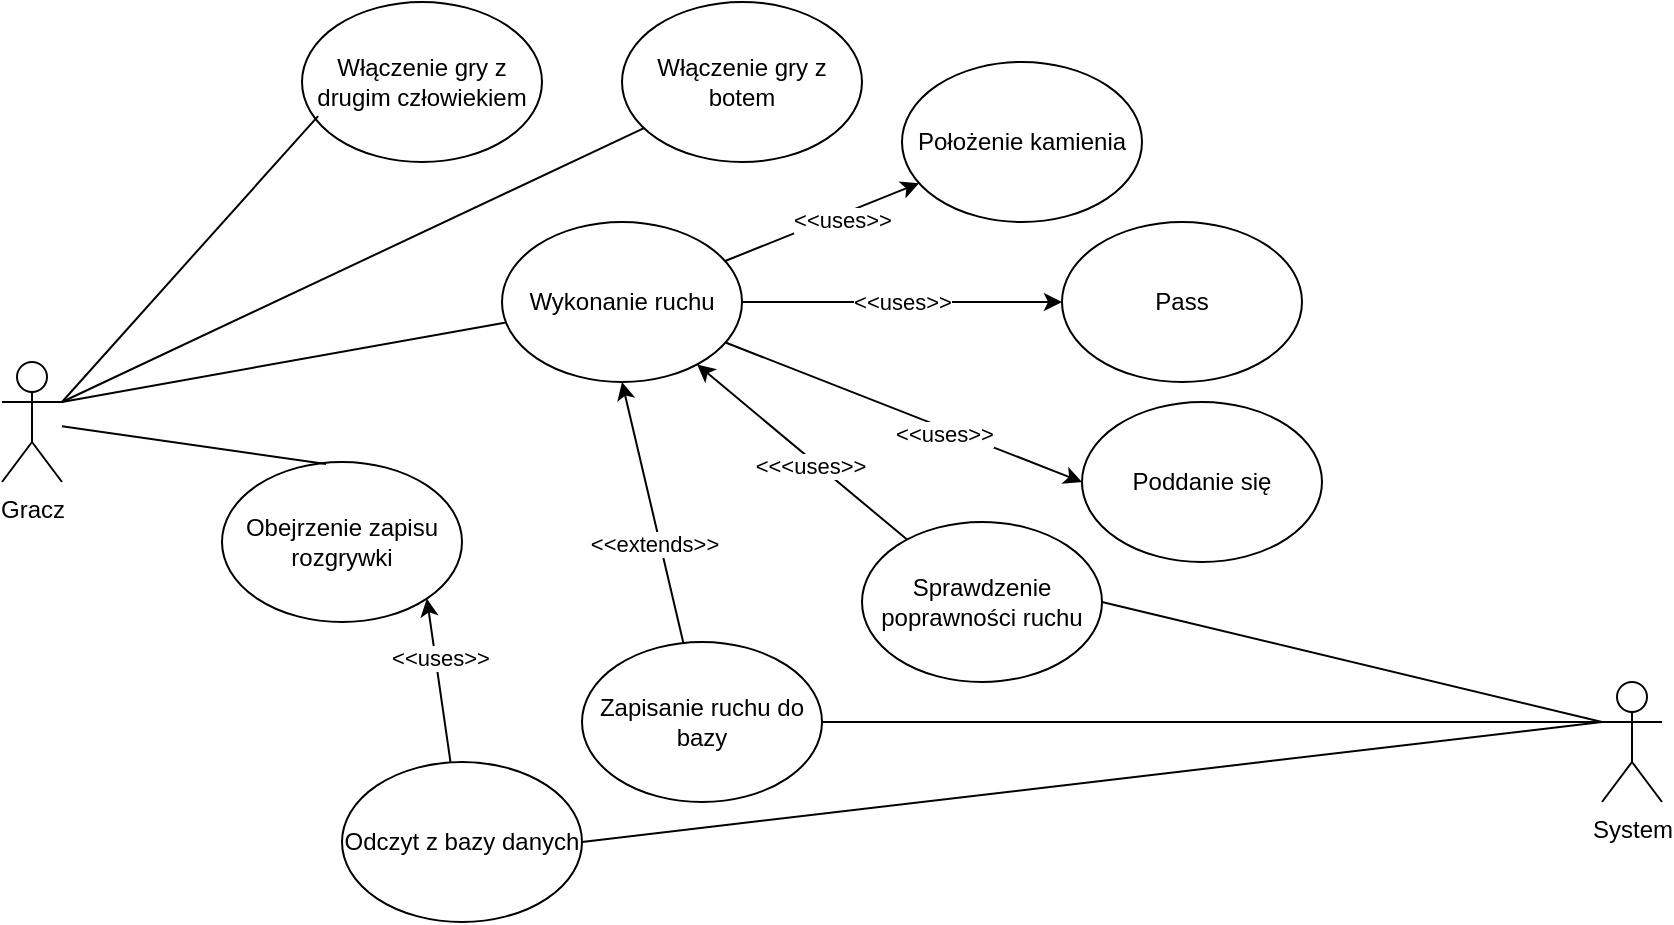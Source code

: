 <mxfile version="22.1.21" type="device">
  <diagram name="Strona-1" id="fWrfIdMhgX7kIjCxamw9">
    <mxGraphModel dx="1834" dy="746" grid="1" gridSize="10" guides="1" tooltips="1" connect="1" arrows="1" fold="1" page="0" pageScale="1" pageWidth="827" pageHeight="1169" math="0" shadow="0">
      <root>
        <mxCell id="0" />
        <mxCell id="1" parent="0" />
        <mxCell id="ZdInSMutTwXzW5y5Lh47-1" value="Gracz" style="shape=umlActor;verticalLabelPosition=bottom;verticalAlign=top;html=1;outlineConnect=0;" vertex="1" parent="1">
          <mxGeometry x="-60" y="250" width="30" height="60" as="geometry" />
        </mxCell>
        <mxCell id="ZdInSMutTwXzW5y5Lh47-3" value="Włączenie gry z drugim człowiekiem" style="ellipse;whiteSpace=wrap;html=1;" vertex="1" parent="1">
          <mxGeometry x="90" y="70" width="120" height="80" as="geometry" />
        </mxCell>
        <mxCell id="ZdInSMutTwXzW5y5Lh47-4" value="" style="endArrow=none;html=1;rounded=0;exitX=1;exitY=0.333;exitDx=0;exitDy=0;exitPerimeter=0;entryX=0.067;entryY=0.713;entryDx=0;entryDy=0;entryPerimeter=0;" edge="1" parent="1" source="ZdInSMutTwXzW5y5Lh47-1" target="ZdInSMutTwXzW5y5Lh47-3">
          <mxGeometry width="50" height="50" relative="1" as="geometry">
            <mxPoint x="390" y="410" as="sourcePoint" />
            <mxPoint x="440" y="360" as="targetPoint" />
          </mxGeometry>
        </mxCell>
        <mxCell id="ZdInSMutTwXzW5y5Lh47-7" style="rounded=0;orthogonalLoop=1;jettySize=auto;html=1;endArrow=none;endFill=0;" edge="1" parent="1" source="ZdInSMutTwXzW5y5Lh47-6">
          <mxGeometry relative="1" as="geometry">
            <mxPoint x="-30" y="270" as="targetPoint" />
          </mxGeometry>
        </mxCell>
        <mxCell id="ZdInSMutTwXzW5y5Lh47-6" value="Włączenie gry z botem" style="ellipse;whiteSpace=wrap;html=1;" vertex="1" parent="1">
          <mxGeometry x="250" y="70" width="120" height="80" as="geometry" />
        </mxCell>
        <mxCell id="ZdInSMutTwXzW5y5Lh47-17" style="rounded=0;orthogonalLoop=1;jettySize=auto;html=1;" edge="1" parent="1" source="ZdInSMutTwXzW5y5Lh47-8" target="ZdInSMutTwXzW5y5Lh47-16">
          <mxGeometry relative="1" as="geometry" />
        </mxCell>
        <mxCell id="ZdInSMutTwXzW5y5Lh47-18" value="&amp;lt;&amp;lt;uses&amp;gt;&amp;gt;" style="edgeLabel;html=1;align=center;verticalAlign=middle;resizable=0;points=[];" vertex="1" connectable="0" parent="ZdInSMutTwXzW5y5Lh47-17">
          <mxGeometry x="0.181" y="-2" relative="1" as="geometry">
            <mxPoint as="offset" />
          </mxGeometry>
        </mxCell>
        <mxCell id="ZdInSMutTwXzW5y5Lh47-20" style="rounded=0;orthogonalLoop=1;jettySize=auto;html=1;entryX=0;entryY=0.5;entryDx=0;entryDy=0;endArrow=classic;endFill=1;" edge="1" parent="1" source="ZdInSMutTwXzW5y5Lh47-8" target="ZdInSMutTwXzW5y5Lh47-19">
          <mxGeometry relative="1" as="geometry" />
        </mxCell>
        <mxCell id="ZdInSMutTwXzW5y5Lh47-21" value="&amp;lt;&amp;lt;uses&amp;gt;&amp;gt;" style="edgeLabel;html=1;align=center;verticalAlign=middle;resizable=0;points=[];" vertex="1" connectable="0" parent="ZdInSMutTwXzW5y5Lh47-20">
          <mxGeometry x="0.235" y="-3" relative="1" as="geometry">
            <mxPoint as="offset" />
          </mxGeometry>
        </mxCell>
        <mxCell id="ZdInSMutTwXzW5y5Lh47-23" style="rounded=0;orthogonalLoop=1;jettySize=auto;html=1;endArrow=none;endFill=0;startArrow=classic;startFill=1;" edge="1" parent="1" source="ZdInSMutTwXzW5y5Lh47-8" target="ZdInSMutTwXzW5y5Lh47-22">
          <mxGeometry relative="1" as="geometry" />
        </mxCell>
        <mxCell id="ZdInSMutTwXzW5y5Lh47-24" value="&amp;lt;&amp;lt;&amp;lt;uses&amp;gt;&amp;gt;" style="edgeLabel;html=1;align=center;verticalAlign=middle;resizable=0;points=[];" vertex="1" connectable="0" parent="ZdInSMutTwXzW5y5Lh47-23">
          <mxGeometry x="0.109" y="-3" relative="1" as="geometry">
            <mxPoint as="offset" />
          </mxGeometry>
        </mxCell>
        <mxCell id="ZdInSMutTwXzW5y5Lh47-8" value="Wykonanie ruchu" style="ellipse;whiteSpace=wrap;html=1;" vertex="1" parent="1">
          <mxGeometry x="190" y="180" width="120" height="80" as="geometry" />
        </mxCell>
        <mxCell id="ZdInSMutTwXzW5y5Lh47-9" style="rounded=0;orthogonalLoop=1;jettySize=auto;html=1;entryX=1;entryY=0.333;entryDx=0;entryDy=0;entryPerimeter=0;endArrow=none;endFill=0;" edge="1" parent="1" source="ZdInSMutTwXzW5y5Lh47-8" target="ZdInSMutTwXzW5y5Lh47-1">
          <mxGeometry relative="1" as="geometry" />
        </mxCell>
        <mxCell id="ZdInSMutTwXzW5y5Lh47-10" value="Pass" style="ellipse;whiteSpace=wrap;html=1;" vertex="1" parent="1">
          <mxGeometry x="470" y="180" width="120" height="80" as="geometry" />
        </mxCell>
        <mxCell id="ZdInSMutTwXzW5y5Lh47-12" value="" style="endArrow=classic;html=1;rounded=0;exitX=1;exitY=0.5;exitDx=0;exitDy=0;" edge="1" parent="1" source="ZdInSMutTwXzW5y5Lh47-8" target="ZdInSMutTwXzW5y5Lh47-10">
          <mxGeometry relative="1" as="geometry">
            <mxPoint x="320" y="320" as="sourcePoint" />
            <mxPoint x="420" y="320" as="targetPoint" />
          </mxGeometry>
        </mxCell>
        <mxCell id="ZdInSMutTwXzW5y5Lh47-13" value="&amp;lt;&amp;lt;uses&amp;gt;&amp;gt;" style="edgeLabel;resizable=0;html=1;align=center;verticalAlign=middle;" connectable="0" vertex="1" parent="ZdInSMutTwXzW5y5Lh47-12">
          <mxGeometry relative="1" as="geometry" />
        </mxCell>
        <mxCell id="ZdInSMutTwXzW5y5Lh47-16" value="Położenie kamienia" style="ellipse;whiteSpace=wrap;html=1;" vertex="1" parent="1">
          <mxGeometry x="390" y="100" width="120" height="80" as="geometry" />
        </mxCell>
        <mxCell id="ZdInSMutTwXzW5y5Lh47-19" value="Poddanie się" style="ellipse;whiteSpace=wrap;html=1;" vertex="1" parent="1">
          <mxGeometry x="480" y="270" width="120" height="80" as="geometry" />
        </mxCell>
        <mxCell id="ZdInSMutTwXzW5y5Lh47-22" value="Sprawdzenie poprawności ruchu" style="ellipse;whiteSpace=wrap;html=1;" vertex="1" parent="1">
          <mxGeometry x="370" y="330" width="120" height="80" as="geometry" />
        </mxCell>
        <mxCell id="ZdInSMutTwXzW5y5Lh47-26" style="rounded=0;orthogonalLoop=1;jettySize=auto;html=1;entryX=1;entryY=0.5;entryDx=0;entryDy=0;endArrow=none;endFill=0;" edge="1" parent="1" target="ZdInSMutTwXzW5y5Lh47-22">
          <mxGeometry relative="1" as="geometry">
            <mxPoint x="740" y="430" as="sourcePoint" />
          </mxGeometry>
        </mxCell>
        <mxCell id="ZdInSMutTwXzW5y5Lh47-32" style="rounded=0;orthogonalLoop=1;jettySize=auto;html=1;entryX=1;entryY=0.5;entryDx=0;entryDy=0;endArrow=none;endFill=0;" edge="1" parent="1" target="ZdInSMutTwXzW5y5Lh47-29">
          <mxGeometry relative="1" as="geometry">
            <mxPoint x="740" y="430" as="sourcePoint" />
          </mxGeometry>
        </mxCell>
        <mxCell id="ZdInSMutTwXzW5y5Lh47-25" value="System" style="shape=umlActor;verticalLabelPosition=bottom;verticalAlign=top;html=1;outlineConnect=0;" vertex="1" parent="1">
          <mxGeometry x="740" y="410" width="30" height="60" as="geometry" />
        </mxCell>
        <mxCell id="ZdInSMutTwXzW5y5Lh47-27" value="Obejrzenie zapisu rozgrywki" style="ellipse;whiteSpace=wrap;html=1;" vertex="1" parent="1">
          <mxGeometry x="50" y="300" width="120" height="80" as="geometry" />
        </mxCell>
        <mxCell id="ZdInSMutTwXzW5y5Lh47-28" style="rounded=0;orthogonalLoop=1;jettySize=auto;html=1;entryX=0.433;entryY=0.013;entryDx=0;entryDy=0;entryPerimeter=0;endArrow=none;endFill=0;" edge="1" parent="1" source="ZdInSMutTwXzW5y5Lh47-1" target="ZdInSMutTwXzW5y5Lh47-27">
          <mxGeometry relative="1" as="geometry" />
        </mxCell>
        <mxCell id="ZdInSMutTwXzW5y5Lh47-29" value="Odczyt z bazy danych" style="ellipse;whiteSpace=wrap;html=1;" vertex="1" parent="1">
          <mxGeometry x="110" y="450" width="120" height="80" as="geometry" />
        </mxCell>
        <mxCell id="ZdInSMutTwXzW5y5Lh47-30" style="rounded=0;orthogonalLoop=1;jettySize=auto;html=1;entryX=1;entryY=1;entryDx=0;entryDy=0;" edge="1" parent="1" source="ZdInSMutTwXzW5y5Lh47-29" target="ZdInSMutTwXzW5y5Lh47-27">
          <mxGeometry relative="1" as="geometry" />
        </mxCell>
        <mxCell id="ZdInSMutTwXzW5y5Lh47-31" value="&amp;lt;&amp;lt;uses&amp;gt;&amp;gt;" style="edgeLabel;html=1;align=center;verticalAlign=middle;resizable=0;points=[];" vertex="1" connectable="0" parent="ZdInSMutTwXzW5y5Lh47-30">
          <mxGeometry x="0.269" y="-2" relative="1" as="geometry">
            <mxPoint as="offset" />
          </mxGeometry>
        </mxCell>
        <mxCell id="ZdInSMutTwXzW5y5Lh47-35" style="rounded=0;orthogonalLoop=1;jettySize=auto;html=1;entryX=0.5;entryY=1;entryDx=0;entryDy=0;" edge="1" parent="1" source="ZdInSMutTwXzW5y5Lh47-33" target="ZdInSMutTwXzW5y5Lh47-8">
          <mxGeometry relative="1" as="geometry" />
        </mxCell>
        <mxCell id="ZdInSMutTwXzW5y5Lh47-36" value="&amp;lt;&amp;lt;extends&amp;gt;&amp;gt;" style="edgeLabel;html=1;align=center;verticalAlign=middle;resizable=0;points=[];" vertex="1" connectable="0" parent="ZdInSMutTwXzW5y5Lh47-35">
          <mxGeometry x="-0.225" y="3" relative="1" as="geometry">
            <mxPoint as="offset" />
          </mxGeometry>
        </mxCell>
        <mxCell id="ZdInSMutTwXzW5y5Lh47-33" value="Zapisanie ruchu do bazy" style="ellipse;whiteSpace=wrap;html=1;" vertex="1" parent="1">
          <mxGeometry x="230" y="390" width="120" height="80" as="geometry" />
        </mxCell>
        <mxCell id="ZdInSMutTwXzW5y5Lh47-34" style="rounded=0;orthogonalLoop=1;jettySize=auto;html=1;entryX=0;entryY=0.333;entryDx=0;entryDy=0;entryPerimeter=0;endArrow=none;endFill=0;" edge="1" parent="1" source="ZdInSMutTwXzW5y5Lh47-33" target="ZdInSMutTwXzW5y5Lh47-25">
          <mxGeometry relative="1" as="geometry" />
        </mxCell>
      </root>
    </mxGraphModel>
  </diagram>
</mxfile>

